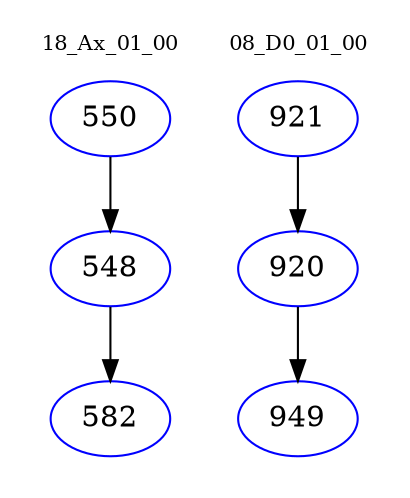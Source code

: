 digraph{
subgraph cluster_0 {
color = white
label = "18_Ax_01_00";
fontsize=10;
T0_550 [label="550", color="blue"]
T0_550 -> T0_548 [color="black"]
T0_548 [label="548", color="blue"]
T0_548 -> T0_582 [color="black"]
T0_582 [label="582", color="blue"]
}
subgraph cluster_1 {
color = white
label = "08_D0_01_00";
fontsize=10;
T1_921 [label="921", color="blue"]
T1_921 -> T1_920 [color="black"]
T1_920 [label="920", color="blue"]
T1_920 -> T1_949 [color="black"]
T1_949 [label="949", color="blue"]
}
}
